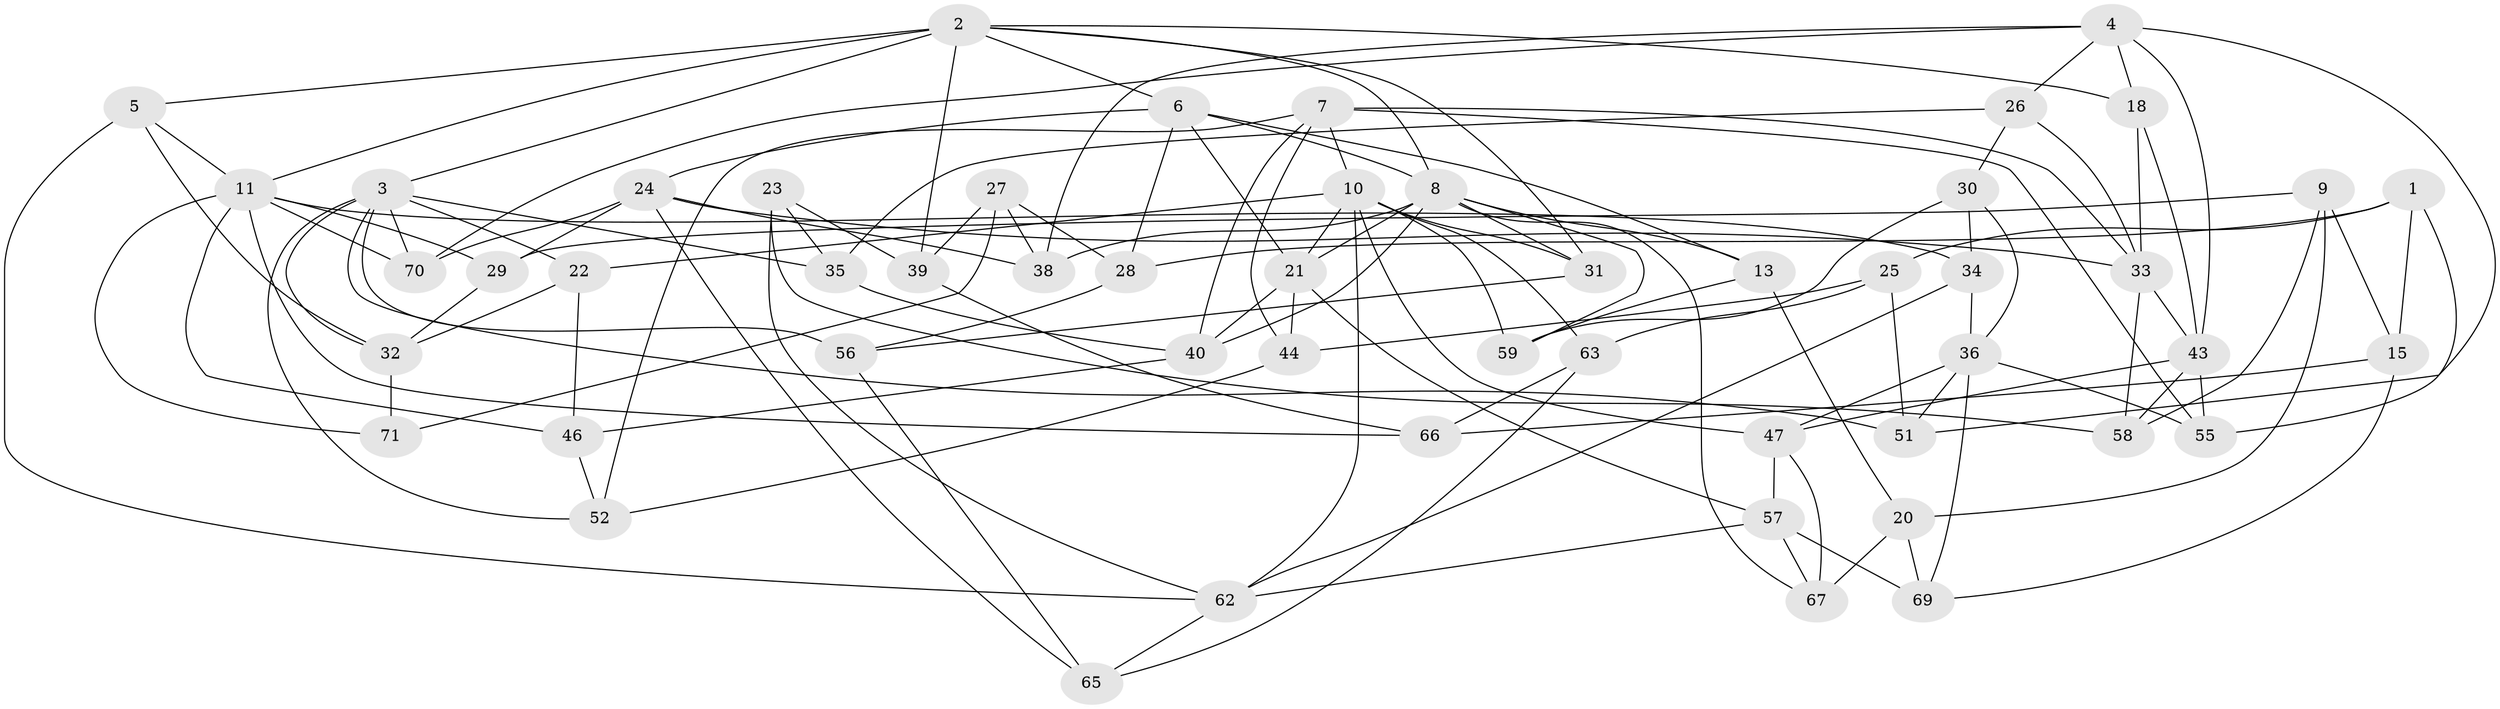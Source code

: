// original degree distribution, {4: 1.0}
// Generated by graph-tools (version 1.1) at 2025/20/03/04/25 18:20:38]
// undirected, 53 vertices, 127 edges
graph export_dot {
graph [start="1"]
  node [color=gray90,style=filled];
  1;
  2 [super="+37+64"];
  3 [super="+17"];
  4 [super="+16"];
  5;
  6 [super="+60"];
  7 [super="+53"];
  8 [super="+12"];
  9;
  10 [super="+77+72"];
  11 [super="+75+19"];
  13;
  15;
  18;
  20;
  21 [super="+54"];
  22;
  23;
  24 [super="+41"];
  25;
  26;
  27;
  28;
  29;
  30;
  31;
  32 [super="+76"];
  33 [super="+48"];
  34;
  35;
  36 [super="+42"];
  38;
  39;
  40 [super="+73"];
  43 [super="+45"];
  44;
  46;
  47 [super="+68"];
  51;
  52;
  55;
  56;
  57 [super="+61"];
  58;
  59;
  62 [super="+74"];
  63;
  65;
  66;
  67;
  69;
  70;
  71;
  1 -- 28;
  1 -- 25;
  1 -- 55;
  1 -- 15;
  2 -- 3;
  2 -- 31;
  2 -- 18;
  2 -- 39;
  2 -- 6;
  2 -- 8;
  2 -- 11;
  2 -- 5;
  3 -- 56;
  3 -- 70;
  3 -- 35;
  3 -- 51;
  3 -- 52;
  3 -- 22;
  3 -- 32;
  4 -- 51;
  4 -- 38;
  4 -- 43;
  4 -- 26;
  4 -- 18;
  4 -- 70;
  5 -- 62;
  5 -- 32;
  5 -- 11;
  6 -- 21;
  6 -- 28;
  6 -- 24;
  6 -- 8;
  6 -- 13;
  7 -- 44;
  7 -- 55;
  7 -- 52;
  7 -- 40;
  7 -- 33;
  7 -- 10;
  8 -- 38;
  8 -- 13;
  8 -- 67;
  8 -- 21;
  8 -- 40 [weight=2];
  8 -- 59;
  8 -- 31;
  9 -- 58;
  9 -- 29;
  9 -- 15;
  9 -- 20;
  10 -- 22;
  10 -- 59;
  10 -- 62;
  10 -- 63;
  10 -- 31;
  10 -- 21;
  10 -- 47;
  11 -- 46;
  11 -- 34;
  11 -- 66;
  11 -- 29;
  11 -- 70;
  11 -- 71;
  13 -- 59;
  13 -- 20;
  15 -- 69;
  15 -- 66;
  18 -- 43;
  18 -- 33;
  20 -- 69;
  20 -- 67;
  21 -- 57;
  21 -- 40;
  21 -- 44;
  22 -- 32;
  22 -- 46;
  23 -- 58;
  23 -- 39;
  23 -- 35;
  23 -- 62;
  24 -- 29;
  24 -- 70;
  24 -- 65;
  24 -- 38;
  24 -- 33;
  25 -- 44;
  25 -- 63;
  25 -- 51;
  26 -- 30;
  26 -- 33;
  26 -- 35;
  27 -- 39;
  27 -- 28;
  27 -- 71;
  27 -- 38;
  28 -- 56;
  29 -- 32;
  30 -- 34;
  30 -- 36;
  30 -- 59;
  31 -- 56;
  32 -- 71 [weight=2];
  33 -- 43;
  33 -- 58;
  34 -- 62;
  34 -- 36;
  35 -- 40;
  36 -- 47;
  36 -- 55;
  36 -- 51;
  36 -- 69;
  39 -- 66;
  40 -- 46;
  43 -- 58;
  43 -- 55;
  43 -- 47;
  44 -- 52;
  46 -- 52;
  47 -- 67;
  47 -- 57 [weight=2];
  56 -- 65;
  57 -- 69;
  57 -- 67;
  57 -- 62;
  62 -- 65;
  63 -- 65;
  63 -- 66;
}
